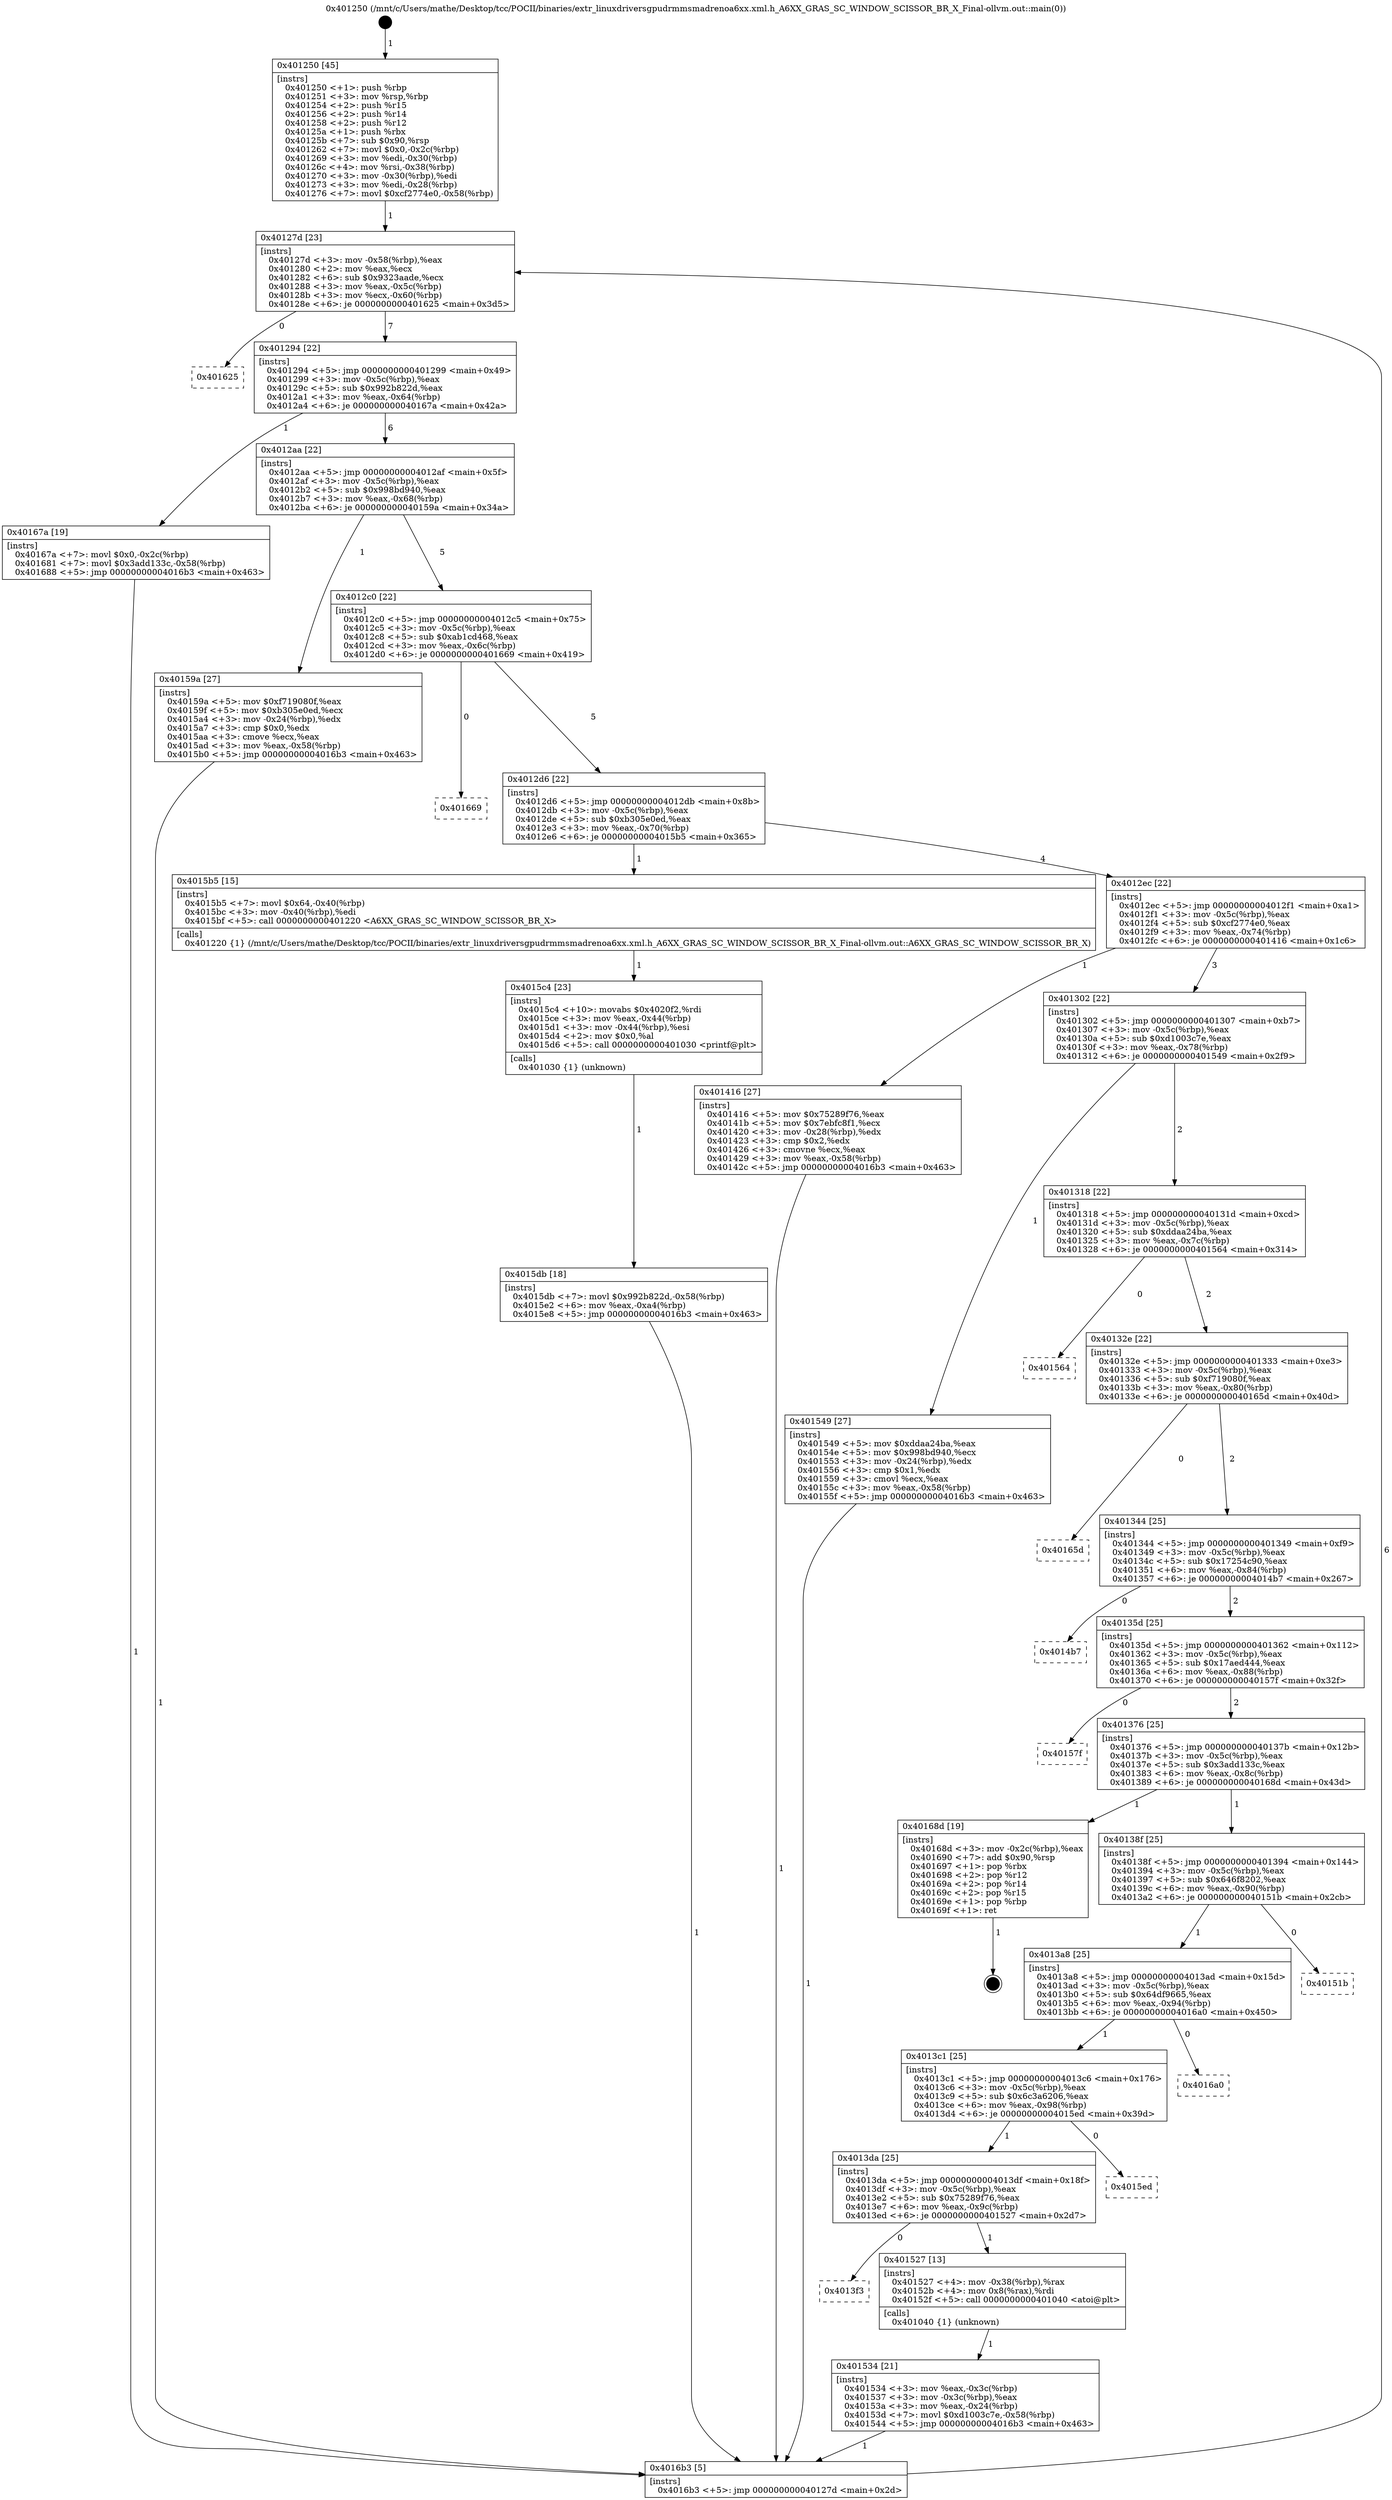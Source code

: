digraph "0x401250" {
  label = "0x401250 (/mnt/c/Users/mathe/Desktop/tcc/POCII/binaries/extr_linuxdriversgpudrmmsmadrenoa6xx.xml.h_A6XX_GRAS_SC_WINDOW_SCISSOR_BR_X_Final-ollvm.out::main(0))"
  labelloc = "t"
  node[shape=record]

  Entry [label="",width=0.3,height=0.3,shape=circle,fillcolor=black,style=filled]
  "0x40127d" [label="{
     0x40127d [23]\l
     | [instrs]\l
     &nbsp;&nbsp;0x40127d \<+3\>: mov -0x58(%rbp),%eax\l
     &nbsp;&nbsp;0x401280 \<+2\>: mov %eax,%ecx\l
     &nbsp;&nbsp;0x401282 \<+6\>: sub $0x9323aade,%ecx\l
     &nbsp;&nbsp;0x401288 \<+3\>: mov %eax,-0x5c(%rbp)\l
     &nbsp;&nbsp;0x40128b \<+3\>: mov %ecx,-0x60(%rbp)\l
     &nbsp;&nbsp;0x40128e \<+6\>: je 0000000000401625 \<main+0x3d5\>\l
  }"]
  "0x401625" [label="{
     0x401625\l
  }", style=dashed]
  "0x401294" [label="{
     0x401294 [22]\l
     | [instrs]\l
     &nbsp;&nbsp;0x401294 \<+5\>: jmp 0000000000401299 \<main+0x49\>\l
     &nbsp;&nbsp;0x401299 \<+3\>: mov -0x5c(%rbp),%eax\l
     &nbsp;&nbsp;0x40129c \<+5\>: sub $0x992b822d,%eax\l
     &nbsp;&nbsp;0x4012a1 \<+3\>: mov %eax,-0x64(%rbp)\l
     &nbsp;&nbsp;0x4012a4 \<+6\>: je 000000000040167a \<main+0x42a\>\l
  }"]
  Exit [label="",width=0.3,height=0.3,shape=circle,fillcolor=black,style=filled,peripheries=2]
  "0x40167a" [label="{
     0x40167a [19]\l
     | [instrs]\l
     &nbsp;&nbsp;0x40167a \<+7\>: movl $0x0,-0x2c(%rbp)\l
     &nbsp;&nbsp;0x401681 \<+7\>: movl $0x3add133c,-0x58(%rbp)\l
     &nbsp;&nbsp;0x401688 \<+5\>: jmp 00000000004016b3 \<main+0x463\>\l
  }"]
  "0x4012aa" [label="{
     0x4012aa [22]\l
     | [instrs]\l
     &nbsp;&nbsp;0x4012aa \<+5\>: jmp 00000000004012af \<main+0x5f\>\l
     &nbsp;&nbsp;0x4012af \<+3\>: mov -0x5c(%rbp),%eax\l
     &nbsp;&nbsp;0x4012b2 \<+5\>: sub $0x998bd940,%eax\l
     &nbsp;&nbsp;0x4012b7 \<+3\>: mov %eax,-0x68(%rbp)\l
     &nbsp;&nbsp;0x4012ba \<+6\>: je 000000000040159a \<main+0x34a\>\l
  }"]
  "0x4015db" [label="{
     0x4015db [18]\l
     | [instrs]\l
     &nbsp;&nbsp;0x4015db \<+7\>: movl $0x992b822d,-0x58(%rbp)\l
     &nbsp;&nbsp;0x4015e2 \<+6\>: mov %eax,-0xa4(%rbp)\l
     &nbsp;&nbsp;0x4015e8 \<+5\>: jmp 00000000004016b3 \<main+0x463\>\l
  }"]
  "0x40159a" [label="{
     0x40159a [27]\l
     | [instrs]\l
     &nbsp;&nbsp;0x40159a \<+5\>: mov $0xf719080f,%eax\l
     &nbsp;&nbsp;0x40159f \<+5\>: mov $0xb305e0ed,%ecx\l
     &nbsp;&nbsp;0x4015a4 \<+3\>: mov -0x24(%rbp),%edx\l
     &nbsp;&nbsp;0x4015a7 \<+3\>: cmp $0x0,%edx\l
     &nbsp;&nbsp;0x4015aa \<+3\>: cmove %ecx,%eax\l
     &nbsp;&nbsp;0x4015ad \<+3\>: mov %eax,-0x58(%rbp)\l
     &nbsp;&nbsp;0x4015b0 \<+5\>: jmp 00000000004016b3 \<main+0x463\>\l
  }"]
  "0x4012c0" [label="{
     0x4012c0 [22]\l
     | [instrs]\l
     &nbsp;&nbsp;0x4012c0 \<+5\>: jmp 00000000004012c5 \<main+0x75\>\l
     &nbsp;&nbsp;0x4012c5 \<+3\>: mov -0x5c(%rbp),%eax\l
     &nbsp;&nbsp;0x4012c8 \<+5\>: sub $0xab1cd468,%eax\l
     &nbsp;&nbsp;0x4012cd \<+3\>: mov %eax,-0x6c(%rbp)\l
     &nbsp;&nbsp;0x4012d0 \<+6\>: je 0000000000401669 \<main+0x419\>\l
  }"]
  "0x4015c4" [label="{
     0x4015c4 [23]\l
     | [instrs]\l
     &nbsp;&nbsp;0x4015c4 \<+10\>: movabs $0x4020f2,%rdi\l
     &nbsp;&nbsp;0x4015ce \<+3\>: mov %eax,-0x44(%rbp)\l
     &nbsp;&nbsp;0x4015d1 \<+3\>: mov -0x44(%rbp),%esi\l
     &nbsp;&nbsp;0x4015d4 \<+2\>: mov $0x0,%al\l
     &nbsp;&nbsp;0x4015d6 \<+5\>: call 0000000000401030 \<printf@plt\>\l
     | [calls]\l
     &nbsp;&nbsp;0x401030 \{1\} (unknown)\l
  }"]
  "0x401669" [label="{
     0x401669\l
  }", style=dashed]
  "0x4012d6" [label="{
     0x4012d6 [22]\l
     | [instrs]\l
     &nbsp;&nbsp;0x4012d6 \<+5\>: jmp 00000000004012db \<main+0x8b\>\l
     &nbsp;&nbsp;0x4012db \<+3\>: mov -0x5c(%rbp),%eax\l
     &nbsp;&nbsp;0x4012de \<+5\>: sub $0xb305e0ed,%eax\l
     &nbsp;&nbsp;0x4012e3 \<+3\>: mov %eax,-0x70(%rbp)\l
     &nbsp;&nbsp;0x4012e6 \<+6\>: je 00000000004015b5 \<main+0x365\>\l
  }"]
  "0x401534" [label="{
     0x401534 [21]\l
     | [instrs]\l
     &nbsp;&nbsp;0x401534 \<+3\>: mov %eax,-0x3c(%rbp)\l
     &nbsp;&nbsp;0x401537 \<+3\>: mov -0x3c(%rbp),%eax\l
     &nbsp;&nbsp;0x40153a \<+3\>: mov %eax,-0x24(%rbp)\l
     &nbsp;&nbsp;0x40153d \<+7\>: movl $0xd1003c7e,-0x58(%rbp)\l
     &nbsp;&nbsp;0x401544 \<+5\>: jmp 00000000004016b3 \<main+0x463\>\l
  }"]
  "0x4015b5" [label="{
     0x4015b5 [15]\l
     | [instrs]\l
     &nbsp;&nbsp;0x4015b5 \<+7\>: movl $0x64,-0x40(%rbp)\l
     &nbsp;&nbsp;0x4015bc \<+3\>: mov -0x40(%rbp),%edi\l
     &nbsp;&nbsp;0x4015bf \<+5\>: call 0000000000401220 \<A6XX_GRAS_SC_WINDOW_SCISSOR_BR_X\>\l
     | [calls]\l
     &nbsp;&nbsp;0x401220 \{1\} (/mnt/c/Users/mathe/Desktop/tcc/POCII/binaries/extr_linuxdriversgpudrmmsmadrenoa6xx.xml.h_A6XX_GRAS_SC_WINDOW_SCISSOR_BR_X_Final-ollvm.out::A6XX_GRAS_SC_WINDOW_SCISSOR_BR_X)\l
  }"]
  "0x4012ec" [label="{
     0x4012ec [22]\l
     | [instrs]\l
     &nbsp;&nbsp;0x4012ec \<+5\>: jmp 00000000004012f1 \<main+0xa1\>\l
     &nbsp;&nbsp;0x4012f1 \<+3\>: mov -0x5c(%rbp),%eax\l
     &nbsp;&nbsp;0x4012f4 \<+5\>: sub $0xcf2774e0,%eax\l
     &nbsp;&nbsp;0x4012f9 \<+3\>: mov %eax,-0x74(%rbp)\l
     &nbsp;&nbsp;0x4012fc \<+6\>: je 0000000000401416 \<main+0x1c6\>\l
  }"]
  "0x4013f3" [label="{
     0x4013f3\l
  }", style=dashed]
  "0x401416" [label="{
     0x401416 [27]\l
     | [instrs]\l
     &nbsp;&nbsp;0x401416 \<+5\>: mov $0x75289f76,%eax\l
     &nbsp;&nbsp;0x40141b \<+5\>: mov $0x7ebfc8f1,%ecx\l
     &nbsp;&nbsp;0x401420 \<+3\>: mov -0x28(%rbp),%edx\l
     &nbsp;&nbsp;0x401423 \<+3\>: cmp $0x2,%edx\l
     &nbsp;&nbsp;0x401426 \<+3\>: cmovne %ecx,%eax\l
     &nbsp;&nbsp;0x401429 \<+3\>: mov %eax,-0x58(%rbp)\l
     &nbsp;&nbsp;0x40142c \<+5\>: jmp 00000000004016b3 \<main+0x463\>\l
  }"]
  "0x401302" [label="{
     0x401302 [22]\l
     | [instrs]\l
     &nbsp;&nbsp;0x401302 \<+5\>: jmp 0000000000401307 \<main+0xb7\>\l
     &nbsp;&nbsp;0x401307 \<+3\>: mov -0x5c(%rbp),%eax\l
     &nbsp;&nbsp;0x40130a \<+5\>: sub $0xd1003c7e,%eax\l
     &nbsp;&nbsp;0x40130f \<+3\>: mov %eax,-0x78(%rbp)\l
     &nbsp;&nbsp;0x401312 \<+6\>: je 0000000000401549 \<main+0x2f9\>\l
  }"]
  "0x4016b3" [label="{
     0x4016b3 [5]\l
     | [instrs]\l
     &nbsp;&nbsp;0x4016b3 \<+5\>: jmp 000000000040127d \<main+0x2d\>\l
  }"]
  "0x401250" [label="{
     0x401250 [45]\l
     | [instrs]\l
     &nbsp;&nbsp;0x401250 \<+1\>: push %rbp\l
     &nbsp;&nbsp;0x401251 \<+3\>: mov %rsp,%rbp\l
     &nbsp;&nbsp;0x401254 \<+2\>: push %r15\l
     &nbsp;&nbsp;0x401256 \<+2\>: push %r14\l
     &nbsp;&nbsp;0x401258 \<+2\>: push %r12\l
     &nbsp;&nbsp;0x40125a \<+1\>: push %rbx\l
     &nbsp;&nbsp;0x40125b \<+7\>: sub $0x90,%rsp\l
     &nbsp;&nbsp;0x401262 \<+7\>: movl $0x0,-0x2c(%rbp)\l
     &nbsp;&nbsp;0x401269 \<+3\>: mov %edi,-0x30(%rbp)\l
     &nbsp;&nbsp;0x40126c \<+4\>: mov %rsi,-0x38(%rbp)\l
     &nbsp;&nbsp;0x401270 \<+3\>: mov -0x30(%rbp),%edi\l
     &nbsp;&nbsp;0x401273 \<+3\>: mov %edi,-0x28(%rbp)\l
     &nbsp;&nbsp;0x401276 \<+7\>: movl $0xcf2774e0,-0x58(%rbp)\l
  }"]
  "0x401527" [label="{
     0x401527 [13]\l
     | [instrs]\l
     &nbsp;&nbsp;0x401527 \<+4\>: mov -0x38(%rbp),%rax\l
     &nbsp;&nbsp;0x40152b \<+4\>: mov 0x8(%rax),%rdi\l
     &nbsp;&nbsp;0x40152f \<+5\>: call 0000000000401040 \<atoi@plt\>\l
     | [calls]\l
     &nbsp;&nbsp;0x401040 \{1\} (unknown)\l
  }"]
  "0x401549" [label="{
     0x401549 [27]\l
     | [instrs]\l
     &nbsp;&nbsp;0x401549 \<+5\>: mov $0xddaa24ba,%eax\l
     &nbsp;&nbsp;0x40154e \<+5\>: mov $0x998bd940,%ecx\l
     &nbsp;&nbsp;0x401553 \<+3\>: mov -0x24(%rbp),%edx\l
     &nbsp;&nbsp;0x401556 \<+3\>: cmp $0x1,%edx\l
     &nbsp;&nbsp;0x401559 \<+3\>: cmovl %ecx,%eax\l
     &nbsp;&nbsp;0x40155c \<+3\>: mov %eax,-0x58(%rbp)\l
     &nbsp;&nbsp;0x40155f \<+5\>: jmp 00000000004016b3 \<main+0x463\>\l
  }"]
  "0x401318" [label="{
     0x401318 [22]\l
     | [instrs]\l
     &nbsp;&nbsp;0x401318 \<+5\>: jmp 000000000040131d \<main+0xcd\>\l
     &nbsp;&nbsp;0x40131d \<+3\>: mov -0x5c(%rbp),%eax\l
     &nbsp;&nbsp;0x401320 \<+5\>: sub $0xddaa24ba,%eax\l
     &nbsp;&nbsp;0x401325 \<+3\>: mov %eax,-0x7c(%rbp)\l
     &nbsp;&nbsp;0x401328 \<+6\>: je 0000000000401564 \<main+0x314\>\l
  }"]
  "0x4013da" [label="{
     0x4013da [25]\l
     | [instrs]\l
     &nbsp;&nbsp;0x4013da \<+5\>: jmp 00000000004013df \<main+0x18f\>\l
     &nbsp;&nbsp;0x4013df \<+3\>: mov -0x5c(%rbp),%eax\l
     &nbsp;&nbsp;0x4013e2 \<+5\>: sub $0x75289f76,%eax\l
     &nbsp;&nbsp;0x4013e7 \<+6\>: mov %eax,-0x9c(%rbp)\l
     &nbsp;&nbsp;0x4013ed \<+6\>: je 0000000000401527 \<main+0x2d7\>\l
  }"]
  "0x401564" [label="{
     0x401564\l
  }", style=dashed]
  "0x40132e" [label="{
     0x40132e [22]\l
     | [instrs]\l
     &nbsp;&nbsp;0x40132e \<+5\>: jmp 0000000000401333 \<main+0xe3\>\l
     &nbsp;&nbsp;0x401333 \<+3\>: mov -0x5c(%rbp),%eax\l
     &nbsp;&nbsp;0x401336 \<+5\>: sub $0xf719080f,%eax\l
     &nbsp;&nbsp;0x40133b \<+3\>: mov %eax,-0x80(%rbp)\l
     &nbsp;&nbsp;0x40133e \<+6\>: je 000000000040165d \<main+0x40d\>\l
  }"]
  "0x4015ed" [label="{
     0x4015ed\l
  }", style=dashed]
  "0x40165d" [label="{
     0x40165d\l
  }", style=dashed]
  "0x401344" [label="{
     0x401344 [25]\l
     | [instrs]\l
     &nbsp;&nbsp;0x401344 \<+5\>: jmp 0000000000401349 \<main+0xf9\>\l
     &nbsp;&nbsp;0x401349 \<+3\>: mov -0x5c(%rbp),%eax\l
     &nbsp;&nbsp;0x40134c \<+5\>: sub $0x17254c90,%eax\l
     &nbsp;&nbsp;0x401351 \<+6\>: mov %eax,-0x84(%rbp)\l
     &nbsp;&nbsp;0x401357 \<+6\>: je 00000000004014b7 \<main+0x267\>\l
  }"]
  "0x4013c1" [label="{
     0x4013c1 [25]\l
     | [instrs]\l
     &nbsp;&nbsp;0x4013c1 \<+5\>: jmp 00000000004013c6 \<main+0x176\>\l
     &nbsp;&nbsp;0x4013c6 \<+3\>: mov -0x5c(%rbp),%eax\l
     &nbsp;&nbsp;0x4013c9 \<+5\>: sub $0x6c3a6206,%eax\l
     &nbsp;&nbsp;0x4013ce \<+6\>: mov %eax,-0x98(%rbp)\l
     &nbsp;&nbsp;0x4013d4 \<+6\>: je 00000000004015ed \<main+0x39d\>\l
  }"]
  "0x4014b7" [label="{
     0x4014b7\l
  }", style=dashed]
  "0x40135d" [label="{
     0x40135d [25]\l
     | [instrs]\l
     &nbsp;&nbsp;0x40135d \<+5\>: jmp 0000000000401362 \<main+0x112\>\l
     &nbsp;&nbsp;0x401362 \<+3\>: mov -0x5c(%rbp),%eax\l
     &nbsp;&nbsp;0x401365 \<+5\>: sub $0x17aed444,%eax\l
     &nbsp;&nbsp;0x40136a \<+6\>: mov %eax,-0x88(%rbp)\l
     &nbsp;&nbsp;0x401370 \<+6\>: je 000000000040157f \<main+0x32f\>\l
  }"]
  "0x4016a0" [label="{
     0x4016a0\l
  }", style=dashed]
  "0x40157f" [label="{
     0x40157f\l
  }", style=dashed]
  "0x401376" [label="{
     0x401376 [25]\l
     | [instrs]\l
     &nbsp;&nbsp;0x401376 \<+5\>: jmp 000000000040137b \<main+0x12b\>\l
     &nbsp;&nbsp;0x40137b \<+3\>: mov -0x5c(%rbp),%eax\l
     &nbsp;&nbsp;0x40137e \<+5\>: sub $0x3add133c,%eax\l
     &nbsp;&nbsp;0x401383 \<+6\>: mov %eax,-0x8c(%rbp)\l
     &nbsp;&nbsp;0x401389 \<+6\>: je 000000000040168d \<main+0x43d\>\l
  }"]
  "0x4013a8" [label="{
     0x4013a8 [25]\l
     | [instrs]\l
     &nbsp;&nbsp;0x4013a8 \<+5\>: jmp 00000000004013ad \<main+0x15d\>\l
     &nbsp;&nbsp;0x4013ad \<+3\>: mov -0x5c(%rbp),%eax\l
     &nbsp;&nbsp;0x4013b0 \<+5\>: sub $0x64df9665,%eax\l
     &nbsp;&nbsp;0x4013b5 \<+6\>: mov %eax,-0x94(%rbp)\l
     &nbsp;&nbsp;0x4013bb \<+6\>: je 00000000004016a0 \<main+0x450\>\l
  }"]
  "0x40168d" [label="{
     0x40168d [19]\l
     | [instrs]\l
     &nbsp;&nbsp;0x40168d \<+3\>: mov -0x2c(%rbp),%eax\l
     &nbsp;&nbsp;0x401690 \<+7\>: add $0x90,%rsp\l
     &nbsp;&nbsp;0x401697 \<+1\>: pop %rbx\l
     &nbsp;&nbsp;0x401698 \<+2\>: pop %r12\l
     &nbsp;&nbsp;0x40169a \<+2\>: pop %r14\l
     &nbsp;&nbsp;0x40169c \<+2\>: pop %r15\l
     &nbsp;&nbsp;0x40169e \<+1\>: pop %rbp\l
     &nbsp;&nbsp;0x40169f \<+1\>: ret\l
  }"]
  "0x40138f" [label="{
     0x40138f [25]\l
     | [instrs]\l
     &nbsp;&nbsp;0x40138f \<+5\>: jmp 0000000000401394 \<main+0x144\>\l
     &nbsp;&nbsp;0x401394 \<+3\>: mov -0x5c(%rbp),%eax\l
     &nbsp;&nbsp;0x401397 \<+5\>: sub $0x646f8202,%eax\l
     &nbsp;&nbsp;0x40139c \<+6\>: mov %eax,-0x90(%rbp)\l
     &nbsp;&nbsp;0x4013a2 \<+6\>: je 000000000040151b \<main+0x2cb\>\l
  }"]
  "0x40151b" [label="{
     0x40151b\l
  }", style=dashed]
  Entry -> "0x401250" [label=" 1"]
  "0x40127d" -> "0x401625" [label=" 0"]
  "0x40127d" -> "0x401294" [label=" 7"]
  "0x40168d" -> Exit [label=" 1"]
  "0x401294" -> "0x40167a" [label=" 1"]
  "0x401294" -> "0x4012aa" [label=" 6"]
  "0x40167a" -> "0x4016b3" [label=" 1"]
  "0x4012aa" -> "0x40159a" [label=" 1"]
  "0x4012aa" -> "0x4012c0" [label=" 5"]
  "0x4015db" -> "0x4016b3" [label=" 1"]
  "0x4012c0" -> "0x401669" [label=" 0"]
  "0x4012c0" -> "0x4012d6" [label=" 5"]
  "0x4015c4" -> "0x4015db" [label=" 1"]
  "0x4012d6" -> "0x4015b5" [label=" 1"]
  "0x4012d6" -> "0x4012ec" [label=" 4"]
  "0x4015b5" -> "0x4015c4" [label=" 1"]
  "0x4012ec" -> "0x401416" [label=" 1"]
  "0x4012ec" -> "0x401302" [label=" 3"]
  "0x401416" -> "0x4016b3" [label=" 1"]
  "0x401250" -> "0x40127d" [label=" 1"]
  "0x4016b3" -> "0x40127d" [label=" 6"]
  "0x40159a" -> "0x4016b3" [label=" 1"]
  "0x401302" -> "0x401549" [label=" 1"]
  "0x401302" -> "0x401318" [label=" 2"]
  "0x401549" -> "0x4016b3" [label=" 1"]
  "0x401318" -> "0x401564" [label=" 0"]
  "0x401318" -> "0x40132e" [label=" 2"]
  "0x401527" -> "0x401534" [label=" 1"]
  "0x40132e" -> "0x40165d" [label=" 0"]
  "0x40132e" -> "0x401344" [label=" 2"]
  "0x4013da" -> "0x4013f3" [label=" 0"]
  "0x401344" -> "0x4014b7" [label=" 0"]
  "0x401344" -> "0x40135d" [label=" 2"]
  "0x401534" -> "0x4016b3" [label=" 1"]
  "0x40135d" -> "0x40157f" [label=" 0"]
  "0x40135d" -> "0x401376" [label=" 2"]
  "0x4013c1" -> "0x4013da" [label=" 1"]
  "0x401376" -> "0x40168d" [label=" 1"]
  "0x401376" -> "0x40138f" [label=" 1"]
  "0x4013da" -> "0x401527" [label=" 1"]
  "0x40138f" -> "0x40151b" [label=" 0"]
  "0x40138f" -> "0x4013a8" [label=" 1"]
  "0x4013c1" -> "0x4015ed" [label=" 0"]
  "0x4013a8" -> "0x4016a0" [label=" 0"]
  "0x4013a8" -> "0x4013c1" [label=" 1"]
}
